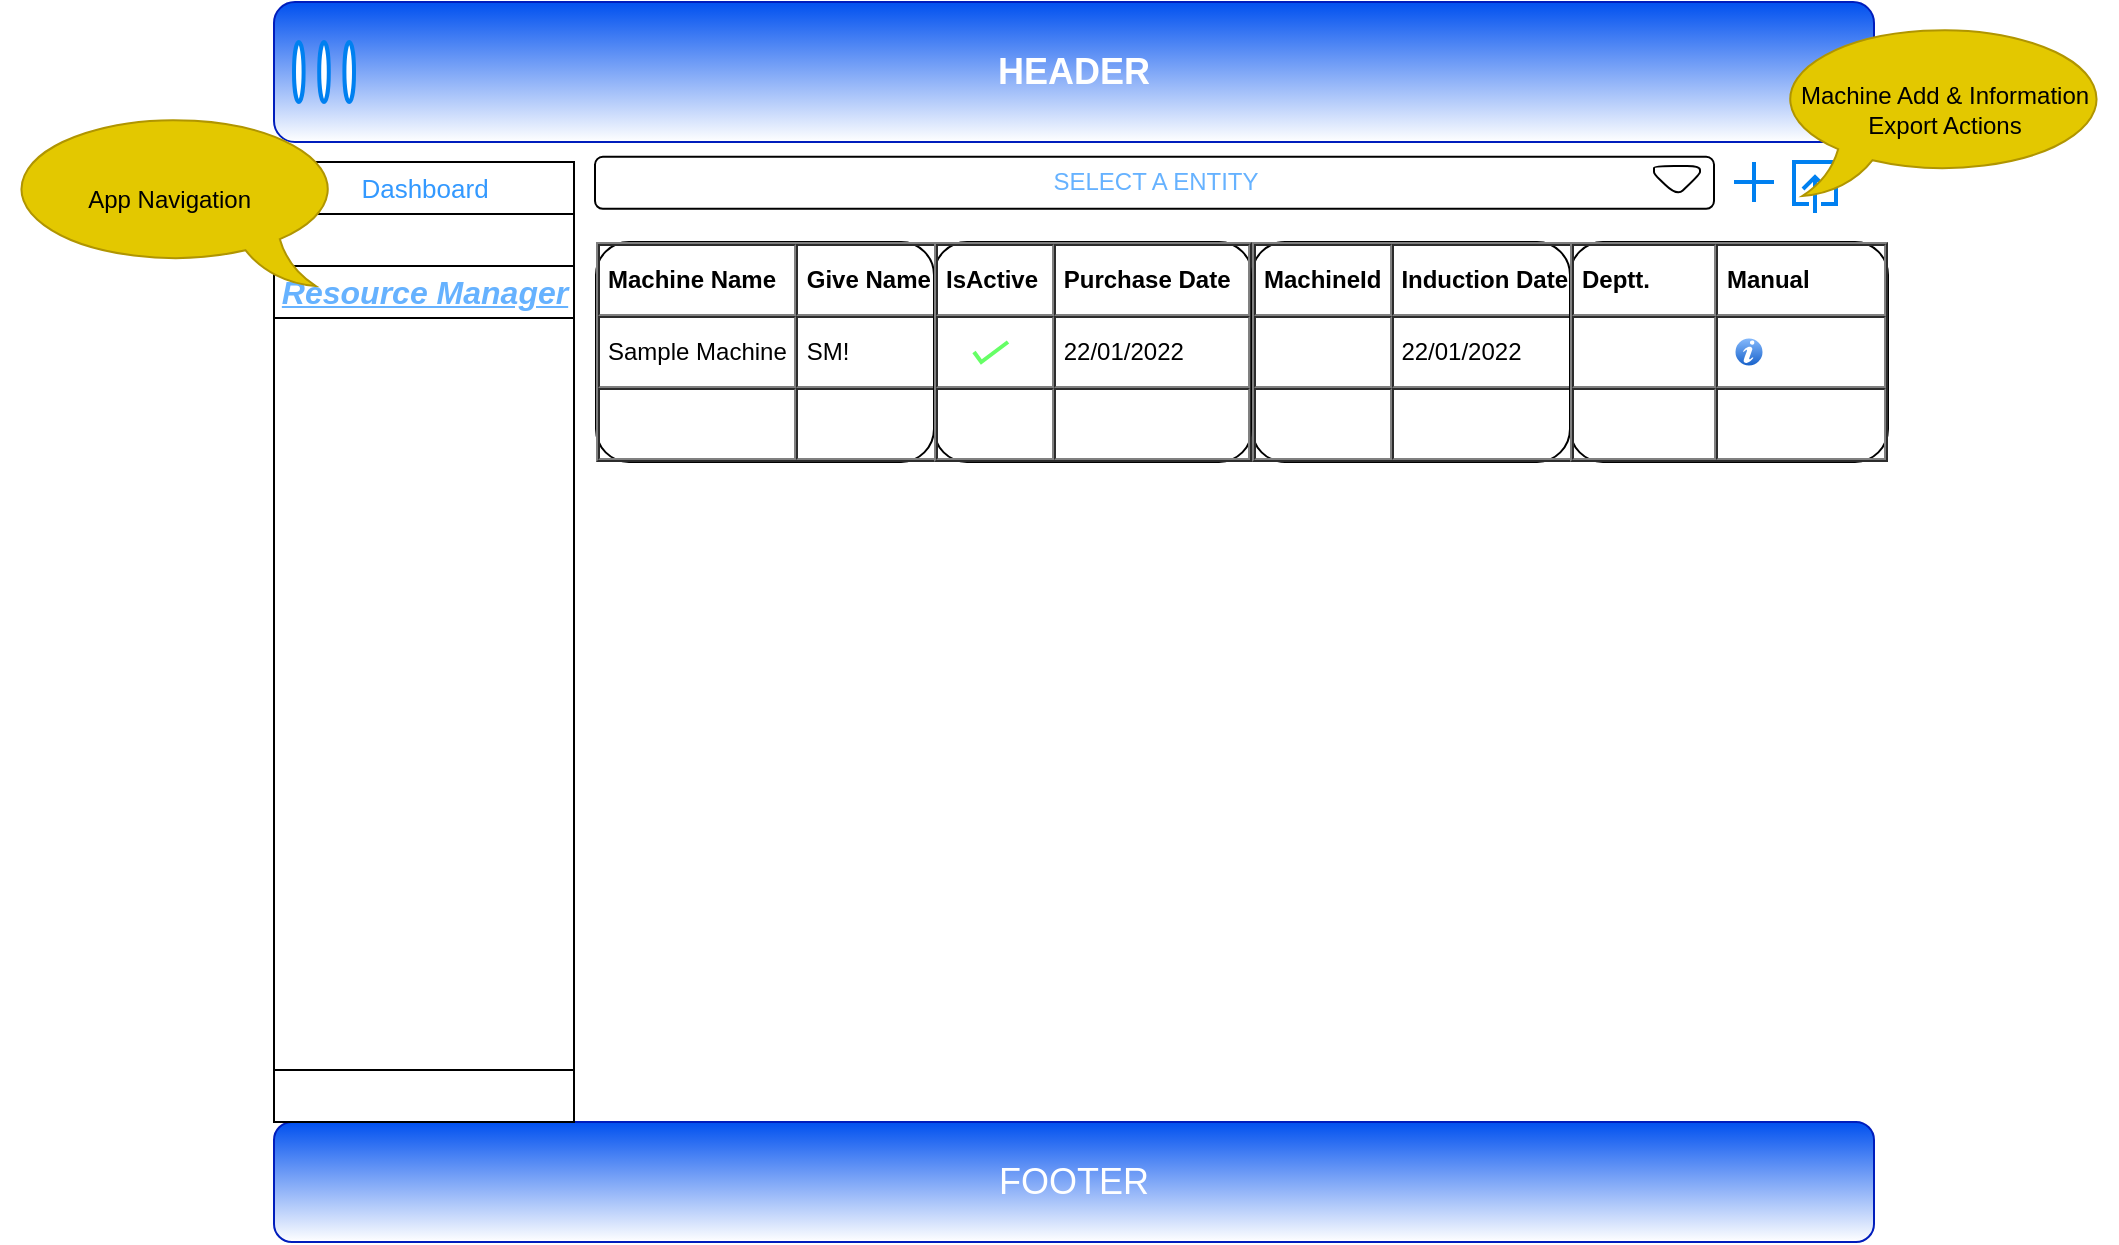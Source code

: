 <mxfile>
    <diagram id="yTmK1COVN9W2amCt5FWT" name="ResourceManager">
        <mxGraphModel dx="1210" dy="730" grid="0" gridSize="10" guides="1" tooltips="1" connect="1" arrows="1" fold="1" page="0" pageScale="1" pageWidth="1169" pageHeight="827" math="0" shadow="0">
            <root>
                <mxCell id="0"/>
                <mxCell id="1" parent="0"/>
                <mxCell id="2" value="&lt;font style=&quot;font-size: 18px&quot;&gt;HEADER&lt;/font&gt;" style="rounded=1;whiteSpace=wrap;html=1;fillColor=#0050ef;strokeColor=#001DBC;fontColor=#ffffff;gradientColor=#ffffff;fontStyle=1" parent="1" vertex="1">
                    <mxGeometry width="800" height="70" as="geometry"/>
                </mxCell>
                <mxCell id="3" value="FOOTER" style="rounded=1;whiteSpace=wrap;html=1;fontSize=18;fillColor=#0050ef;fontColor=#ffffff;strokeColor=#001DBC;gradientColor=#ffffff;" parent="1" vertex="1">
                    <mxGeometry y="560" width="800" height="60" as="geometry"/>
                </mxCell>
                <mxCell id="4" value="" style="html=1;verticalLabelPosition=bottom;align=center;labelBackgroundColor=#ffffff;verticalAlign=top;strokeWidth=2;strokeColor=#0080F0;shadow=0;dashed=0;shape=mxgraph.ios7.icons.page_navigation;pointerEvents=1;fontSize=12;rounded=1;" parent="1" vertex="1">
                    <mxGeometry x="10" y="20" width="30" height="30" as="geometry"/>
                </mxCell>
                <mxCell id="5" value="" style="html=1;verticalLabelPosition=bottom;align=center;labelBackgroundColor=#ffffff;verticalAlign=top;strokeWidth=2;strokeColor=#0080F0;shadow=0;dashed=0;shape=mxgraph.ios7.icons.up;fontSize=12;rounded=1;" parent="1" vertex="1">
                    <mxGeometry x="760" y="80" width="21" height="25.5" as="geometry"/>
                </mxCell>
                <mxCell id="6" value="" style="strokeWidth=1;shadow=0;dashed=0;align=center;html=1;shape=mxgraph.mockup.containers.rrect;rSize=0;fontSize=12;rounded=1;" parent="1" vertex="1">
                    <mxGeometry y="80" width="150" height="480" as="geometry"/>
                </mxCell>
                <mxCell id="7" value="&lt;font color=&quot;#3399ff&quot; size=&quot;1&quot;&gt;&lt;span style=&quot;font-weight: normal ; font-size: 13px&quot;&gt;Dashboard&lt;/span&gt;&lt;/font&gt;" style="strokeColor=inherit;fillColor=inherit;gradientColor=inherit;strokeWidth=1;shadow=0;dashed=0;align=center;html=1;shape=mxgraph.mockup.containers.rrect;rSize=0;fontSize=17;fontColor=#666666;fontStyle=1;resizeWidth=1;rounded=1;" parent="6" vertex="1">
                    <mxGeometry width="150" height="26" relative="1" as="geometry"/>
                </mxCell>
                <mxCell id="8" value="" style="strokeColor=inherit;fillColor=inherit;gradientColor=inherit;strokeWidth=1;shadow=0;dashed=0;align=center;html=1;shape=mxgraph.mockup.containers.rrect;rSize=0;fontSize=17;fontColor=#666666;fontStyle=1;resizeWidth=1;rounded=1;" parent="6" vertex="1">
                    <mxGeometry width="150" height="26" relative="1" as="geometry">
                        <mxPoint y="26" as="offset"/>
                    </mxGeometry>
                </mxCell>
                <mxCell id="9" value="&lt;font color=&quot;#66b2ff&quot; size=&quot;1&quot;&gt;&lt;b&gt;&lt;i&gt;&lt;u style=&quot;font-size: 16px&quot;&gt;Resource Manager&lt;/u&gt;&lt;/i&gt;&lt;/b&gt;&lt;/font&gt;" style="strokeWidth=1;shadow=0;dashed=0;align=center;html=1;shape=mxgraph.mockup.containers.rrect;rSize=0;fontSize=13;fontStyle=0;resizeWidth=1;verticalAlign=middle;rounded=1;" parent="6" vertex="1">
                    <mxGeometry width="150" height="26" relative="1" as="geometry">
                        <mxPoint y="52" as="offset"/>
                    </mxGeometry>
                </mxCell>
                <mxCell id="10" value="" style="strokeColor=inherit;fillColor=inherit;gradientColor=inherit;strokeWidth=1;shadow=0;dashed=0;align=center;html=1;shape=mxgraph.mockup.containers.rrect;rSize=0;fontSize=17;fontColor=#666666;fontStyle=1;resizeWidth=1;rounded=1;" parent="6" vertex="1">
                    <mxGeometry y="1" width="150" height="26" relative="1" as="geometry">
                        <mxPoint y="-26" as="offset"/>
                    </mxGeometry>
                </mxCell>
                <mxCell id="11" value="&lt;table cellpadding=&quot;4&quot; cellspacing=&quot;0&quot; border=&quot;1&quot; style=&quot;font-size: 1em ; width: 100% ; height: 100%&quot;&gt;&lt;tbody&gt;&lt;tr&gt;&lt;th&gt;Machine Name&lt;/th&gt;&lt;th&gt;Give Name&lt;/th&gt;&lt;/tr&gt;&lt;tr&gt;&lt;td&gt;Sample Machine&lt;/td&gt;&lt;td&gt;SM!&lt;/td&gt;&lt;/tr&gt;&lt;tr&gt;&lt;td&gt;&lt;/td&gt;&lt;td&gt;&lt;br&gt;&lt;/td&gt;&lt;/tr&gt;&lt;/tbody&gt;&lt;/table&gt; " style="verticalAlign=top;align=left;overflow=fill;fontSize=12;fontFamily=Helvetica;html=1;shadow=0;rounded=1;" parent="1" vertex="1">
                    <mxGeometry x="161" y="120" width="169" height="110" as="geometry"/>
                </mxCell>
                <mxCell id="12" value="&lt;table cellpadding=&quot;4&quot; cellspacing=&quot;0&quot; border=&quot;1&quot; style=&quot;font-size: 1em ; width: 100% ; height: 100%&quot;&gt;&lt;tbody&gt;&lt;tr&gt;&lt;th&gt;IsActive&lt;/th&gt;&lt;th&gt;Purchase Date&lt;/th&gt;&lt;/tr&gt;&lt;tr&gt;&lt;td&gt;&lt;/td&gt;&lt;td&gt;22/01/2022&lt;/td&gt;&lt;/tr&gt;&lt;tr&gt;&lt;td&gt;&lt;/td&gt;&lt;td&gt;&lt;br&gt;&lt;/td&gt;&lt;/tr&gt;&lt;/tbody&gt;&lt;/table&gt; " style="verticalAlign=top;align=left;overflow=fill;fontSize=12;fontFamily=Helvetica;html=1;shadow=0;rounded=1;" parent="1" vertex="1">
                    <mxGeometry x="330" y="120" width="159" height="110" as="geometry"/>
                </mxCell>
                <mxCell id="13" value="App Navigation&amp;nbsp;" style="whiteSpace=wrap;html=1;shape=mxgraph.basic.oval_callout;fillColor=#e3c800;fontColor=#000000;strokeColor=#B09500;flipH=1;" parent="1" vertex="1">
                    <mxGeometry x="-136" y="55" width="171" height="87" as="geometry"/>
                </mxCell>
                <mxCell id="14" value="Machine Add &amp;amp; Information Export Actions" style="whiteSpace=wrap;html=1;shape=mxgraph.basic.oval_callout;fillColor=#e3c800;fontColor=#000000;strokeColor=#B09500;" parent="1" vertex="1">
                    <mxGeometry x="750" y="10" width="171" height="87" as="geometry"/>
                </mxCell>
                <mxCell id="15" value="&lt;font color=&quot;#66b2ff&quot;&gt;SELECT A ENTITY&lt;/font&gt;" style="rounded=1;whiteSpace=wrap;html=1;fontColor=#FFFFFF;strokeColor=default;fillColor=default;gradientColor=none;verticalAlign=middle;labelBorderColor=none;" parent="1" vertex="1">
                    <mxGeometry x="160.5" y="77.4" width="559.5" height="26" as="geometry"/>
                </mxCell>
                <mxCell id="16" value="" style="shape=offPageConnector;whiteSpace=wrap;html=1;rounded=1;fontColor=#FFFFFF;strokeColor=default;fillColor=default;size=0.733;" parent="1" vertex="1">
                    <mxGeometry x="690" y="82" width="23" height="15" as="geometry"/>
                </mxCell>
                <mxCell id="17" value="" style="html=1;verticalLabelPosition=bottom;labelBackgroundColor=#ffffff;verticalAlign=top;shadow=0;dashed=0;strokeWidth=2;shape=mxgraph.ios7.misc.flagged;strokeColor=#0080f0;rounded=1;labelBorderColor=none;fontSize=16;fontColor=#66B2FF;fillColor=default;gradientColor=none;" parent="1" vertex="1">
                    <mxGeometry x="730" y="80" width="20" height="20" as="geometry"/>
                </mxCell>
                <mxCell id="18" value="" style="html=1;verticalLabelPosition=bottom;labelBackgroundColor=#ffffff;verticalAlign=top;shadow=0;dashed=0;strokeWidth=2;shape=mxgraph.ios7.misc.check;strokeColor=#66FF66;rounded=1;labelBorderColor=none;fontSize=16;fontColor=#66B2FF;fillColor=default;gradientColor=none;" parent="1" vertex="1">
                    <mxGeometry x="350" y="170" width="17" height="10" as="geometry"/>
                </mxCell>
                <mxCell id="19" value="&lt;table cellpadding=&quot;4&quot; cellspacing=&quot;0&quot; border=&quot;1&quot; style=&quot;font-size: 1em ; width: 100% ; height: 100%&quot;&gt;&lt;tbody&gt;&lt;tr&gt;&lt;th&gt;MachineId&lt;/th&gt;&lt;th&gt;Induction Date&lt;/th&gt;&lt;/tr&gt;&lt;tr&gt;&lt;td&gt;&lt;/td&gt;&lt;td&gt;22/01/2022&lt;/td&gt;&lt;/tr&gt;&lt;tr&gt;&lt;td&gt;&lt;/td&gt;&lt;td&gt;&lt;br&gt;&lt;/td&gt;&lt;/tr&gt;&lt;/tbody&gt;&lt;/table&gt; " style="verticalAlign=top;align=left;overflow=fill;fontSize=12;fontFamily=Helvetica;html=1;shadow=0;rounded=1;" parent="1" vertex="1">
                    <mxGeometry x="489" y="120" width="159" height="110" as="geometry"/>
                </mxCell>
                <mxCell id="20" value="&lt;table cellpadding=&quot;4&quot; cellspacing=&quot;0&quot; border=&quot;1&quot; style=&quot;font-size: 1em ; width: 100% ; height: 100%&quot;&gt;&lt;tbody&gt;&lt;tr&gt;&lt;th&gt;Deptt.&lt;/th&gt;&lt;th&gt;Manual&lt;/th&gt;&lt;/tr&gt;&lt;tr&gt;&lt;td&gt;&lt;/td&gt;&lt;td&gt;&lt;br&gt;&lt;/td&gt;&lt;/tr&gt;&lt;tr&gt;&lt;td&gt;&lt;/td&gt;&lt;td&gt;&lt;br&gt;&lt;/td&gt;&lt;/tr&gt;&lt;/tbody&gt;&lt;/table&gt; " style="verticalAlign=top;align=left;overflow=fill;fontSize=12;fontFamily=Helvetica;html=1;shadow=0;rounded=1;" parent="1" vertex="1">
                    <mxGeometry x="648" y="120" width="159" height="110" as="geometry"/>
                </mxCell>
                <mxCell id="21" value="" style="verticalLabelPosition=bottom;verticalAlign=top;html=1;shadow=0;dashed=0;strokeWidth=1;shape=mxgraph.ios.iInfoIcon;fillColor=#8BbEff;fillColor2=#135Ec8;strokeColor=#ffffff;sketch=0;rounded=1;labelBorderColor=none;fontSize=16;fontColor=#66B2FF;" parent="1" vertex="1">
                    <mxGeometry x="730" y="167.5" width="15" height="15" as="geometry"/>
                </mxCell>
            </root>
        </mxGraphModel>
    </diagram>
</mxfile>
